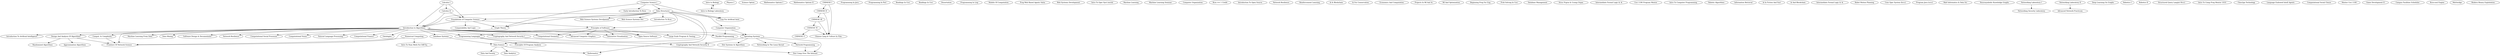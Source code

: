 // CSCI 2024 Template
digraph {
	"CSCI 1100" [label="Computer Science I"]
	"CSCI 1200" [label="Data Structures"]
	"CSCI 2200" [label="Foundations of Computer Science"]
	"CSCI 2500" [label="Computer Organization"]
	"CSCI 2300" [label="Introduction to Algorithms"]
	"CSCI 2600" [label="Principles of Software"]
	"CSCI 4430" [label="Programming Languages"]
	"CSCI 4210" [label="Operating Systems"]
	"BIOL 1010" [label="Intro to Biology"]
	"BIOL 1015" [label="Intro to Biology Laboratory"]
	"BIOL 1010" -> "BIOL 1015"
	"PHYS 1100" [label="Physics I"]
	SCIOP [label="Science Option"]
	"MATH 1010" [label="Calculus I"]
	"MATH 1020" [label="Calculus II"]
	"MATH 1" [label="Mathematics Options I"]
	"MATH 2" [label="Mathematics Options II"]
	"LANG 1410" [label="CHINESE I"]
	"LANG 2410" [label="CHINESE II"]
	"LANG 2420" [label="CHINESE III"]
	"LANG 4430" [label="CHINESE IV"]
	"LANG 4470" [label="CHINESE V"]
	"LANG 4961" [label="Chinese Lang & Culture In Film"]
	"LANG 2420" -> "LANG 4961"
	"CSCI 2220" [label="Programming In Java"]
	"CSCI 2230" [label="Programming In Perl"]
	"CSCI 2940" [label="Readings In Csci"]
	"CSCI 4150" [label="Introduction To Artificial Intelligence"]
	"CSCI 4380" [label="Database Systems"]
	"CSCI 4940" [label="Readings In Csci"]
	"CSCI 9990" [label=Dissertation]
	"CSCI 2210" [label="Programming In Lisp"]
	"CSCI 2400" [label="Models Of Computation"]
	"CSCI 2950" [label="Prog Web Based Agents Salsa"]
	"CSCI 2960" [label="Web Systems Development"]
	"CSCI 4000" [label="Intro To Oper Syst (exch)("]
	"CSCI 4050" [label="Comput. & Complexity"]
	"CSCI 4090" [label="Machine Learning"]
	"CSCI 4250" [label="Frontiers Of Network Science"]
	"CSCI 4800" [label="Numerical Computing"]
	"CSCI 4960" [label="Machine Learning Seminar"]
	"CSCI 2000" [label="Computer Organization"]
	"CSCI 2961" [label="Rcos == 1 Credit"]
	"CSCI 2962" [label="Lisp For Artificial Intel."]
	"CSCI 2963" [label="Introduction To Open Source"]
	"CSCI 4020" [label="Design And Analysis Of Algorithms"]
	"CSCI 4220" [label="Network Programming"]
	"CSCI 4320" [label="Parallel Programming"]
	"CSCI 4961" [label="Network Resilience"]
	"CSCI 4963" [label="Reinforcement Learning"]
	"CSCI 4964" [label="Ai & Blockchain"]
	"CSCI 4965" [label="Ai For Conservation"]
	"CSCI 4966" [label="Economics And Computation"]
	"CSCI 4967" [label="Projects In Ml And Ai"]
	"CSCI 4962" [label="Ml And Optimization"]
	"CSCI 1190" [label="Beginning Prog For Eng"]
	"CSCI 4260" [label="Graph Theory"]
	"CSCI 4820" [label="Intro To Num Meth For Diff Eq"]
	"CSCI 1961" [label="Prob Solving In Csci"]
	"CSCI 2003" [label="Database Management"]
	"CSCI 2005" [label="Struc Prgrm & Ccomp Organ"]
	"CSCI 4968" [label="Intermediate Formal Logic & Ai"]
	"CSCI 2965" [label="Csci 1190 Program Mentor"]
	"CSCI 4100" [label="Machine Learning From Data"]
	"CSCI 4390" [label="Data Mining"]
	"CSCI 4440" [label="Software Design & Documentatio"]
	"CSCI 1010" [label="Intro To Computer Programming"]
	"CSCI 4190" [label="Robotic Algorithms"]
	"CSCI 4969" [label="Information Retrieval"]
	"CSCI 4970" [label="Ai In Fiction And Fact"]
	"CSCI 4971" [label="Ai And Blockchain"]
	"CSCI 4972" [label="Intermediate Formal Logic & Ai"]
	"CSCI 4290" [label="Robot Motion Planning"]
	"CSCI 4600" [label="Data Analytics"]
	"CSCI 1001" [label="Unix Oper System (hvcc)"]
	"CSCI 1008" [label="Program Java (sccc)"]
	"CSCI 4973" [label="Matl Informatics & Data Sci"]
	"CSCI 4974" [label="Neurosymbolic Knowledge Graphs"]
	"CSCI 4650" [label="Networking Laboratory I"]
	"CSCI 4660" [label="Networking Laboratory II"]
	"CSCI 4520" [label="Web Science Systems Develpment"]
	"CSCI 4670" [label="Networking Security Laboratory"]
	"CSCI 4975" [label="Deep Learning On Graphs"]
	"CSCI 4480" [label="Robotics I"]
	"CSCI 4490" [label="Robotics II"]
	"CSCI 4530" [label="Advanced Computer Graphics"]
	"CSCI 2001" [label="Structured Query Lang(at Hvcc)"]
	"CSCI 2964" [label="Intro To Comp Prog Mentor 1010"]
	"CSCI 4950" [label="Class2go Technology"]
	"CSCI 4976" [label="Web Science Systems Dev"]
	"CSCI 4977" [label="Network Resilience"]
	"CSCI 4978" [label="Language Endowed Intell Agents"]
	"CSCI 4979" [label="Computational Social Choice"]
	"CSCI 1940" [label="Mentor Csci 1100"]
	"CSCI 4400" [label=Xinformatics]
	"CSCI 4230" [label="Cryptography And Network Security I"]
	"CSCI 4350" [label="Data Science"]
	"CSCI 4240" [label="Cryptography And Network Security II"]
	"CSCI 4540" [label="Game Development II"]
	"CSCI 4680" [label="Advanced Network Practicum"]
	"CSCI 4941" [label="Campus Facilities Scheduler"]
	"CSCI 4370" [label="Data And Society"]
	"CSCI 4110" [label="Computational Social Processes"]
	"CSCI 4500" [label="Dist Comp Over The Internet"]
	"CSCI 4030" [label="Randomized Algorithms"]
	"CSCI 4040" [label="Approximation Algorithms"]
	"CSCI 4270" [label="Computational Vision"]
	"CSCI 4510" [label="Dist Systems & Algorithms"]
	"CSCI 4130" [label="Natural Language Processing"]
	"CSCI 4450" [label="Principles Of Program Analysis"]
	"CSCI 4550" [label="Interactive Visualization"]
	"CSCI 4120" [label="Computational Finance"]
	"CSCI 4340" [label=Ontologies]
	"CSCI 2941" [label="Rcos-soul Engine"]
	"CSCI 4310" [label="Networking In The Linux Kernel"]
	"CSCI 4460" [label="Large Scale Program & Testing"]
	"CSCI 4420" [label="Computability And Logic"]
	"CSCI 4470" [label="Open Source Software"]
	"CSCI 1960" [label="Mid-bridge"]
	"CSCI 4560" [label="Computational Geometry"]
	"CSCI 4850" [label="Modern Binary Exploitation"]
	"CSCI 1700" [label="Early Introduction To Rcos"]
	"CSCI 2700" [label="Introduction To Rcos"]
	"CSCI 1100" -> "CSCI 1200"
	"CSCI 1200" -> "CSCI 2200"
	"MATH 1010" -> "CSCI 2200"
	"MATH 1020" -> "CSCI 2200"
	"CSCI 1200" -> "CSCI 2500"
	"CSCI 1200" -> "CSCI 2300"
	"CSCI 2200" -> "CSCI 2300"
	"MATH 1010" -> "CSCI 2300"
	"MATH 1020" -> "CSCI 2300"
	"CSCI 1200" -> "CSCI 2600"
	"CSCI 2200" -> "CSCI 2600"
	"CSCI 2300" -> "CSCI 4430"
	"CSCI 2600" -> "CSCI 4430"
	"CSCI 2300" -> "CSCI 4210"
	"CSCI 2500" -> "CSCI 4210"
	"BIOL 1015" -> "BIOL 1010"
	"MATH 1010" -> "MATH 1020"
	"LANG 1410" -> "LANG 2410"
	"LANG 2410" -> "LANG 2420"
	"LANG 2420" -> "LANG 4430"
	"LANG 4430" -> "LANG 4470"
	"LANG 1410" -> "LANG 4961"
	"LANG 2410" -> "LANG 4961"
	"LANG 4430" -> "LANG 4961"
	"CSCI 2300" -> "CSCI 4150"
	"CSCI 2300" -> "CSCI 4380"
	"CSCI 2300" -> "CSCI 4050"
	"CSCI 2300" -> "CSCI 4250"
	"CSCI 4020" -> "CSCI 4250"
	"CSCI 4050" -> "CSCI 4250"
	"CSCI 4260" -> "CSCI 4250"
	"CSCI 4800" -> "CSCI 4250"
	"CSCI 1100" -> "CSCI 2962"
	"CSCI 1200" -> "CSCI 2962"
	"CSCI 2300" -> "CSCI 4020"
	"CSCI 4210" -> "CSCI 4220"
	"CSCI 2300" -> "CSCI 4320"
	"CSCI 2500" -> "CSCI 4320"
	"CSCI 1100" -> "CSCI 4260"
	"CSCI 1200" -> "CSCI 4260"
	"CSCI 2200" -> "CSCI 4260"
	"CSCI 4800" -> "CSCI 4820"
	"CSCI 2300" -> "CSCI 4100"
	"CSCI 2300" -> "CSCI 4390"
	"CSCI 2300" -> "CSCI 4440"
	"CSCI 4350" -> "CSCI 4600"
	"CSCI 1200" -> "CSCI 4520"
	"CSCI 4650" -> "CSCI 4670"
	"CSCI 2300" -> "CSCI 4530"
	"CSCI 2600" -> "CSCI 4530"
	"CSCI 1200" -> "CSCI 4976"
	"CSCI 2300" -> "CSCI 4977"
	"CSCI 1200" -> "CSCI 4400"
	"CSCI 4350" -> "CSCI 4400"
	"CSCI 2300" -> "CSCI 4230"
	"CSCI 1200" -> "CSCI 4350"
	"CSCI 4380" -> "CSCI 4350"
	"CSCI 4210" -> "CSCI 4240"
	"CSCI 4230" -> "CSCI 4240"
	"CSCI 4660" -> "CSCI 4680"
	"CSCI 4350" -> "CSCI 4370"
	"CSCI 2300" -> "CSCI 4110"
	"CSCI 4210" -> "CSCI 4500"
	"CSCI 4220" -> "CSCI 4500"
	"CSCI 4430" -> "CSCI 4500"
	"CSCI 4020" -> "CSCI 4030"
	"CSCI 4020" -> "CSCI 4040"
	"CSCI 2300" -> "CSCI 4270"
	"CSCI 4210" -> "CSCI 4510"
	"CSCI 2300" -> "CSCI 4130"
	"CSCI 4430" -> "CSCI 4450"
	"CSCI 2300" -> "CSCI 4550"
	"CSCI 2600" -> "CSCI 4550"
	"CSCI 2300" -> "CSCI 4120"
	"CSCI 2300" -> "CSCI 4340"
	"CSCI 4210" -> "CSCI 4310"
	"CSCI 2600" -> "CSCI 4460"
	"CSCI 2200" -> "CSCI 4420"
	"CSCI 2300" -> "CSCI 4470"
	"CSCI 2600" -> "CSCI 4470"
	"CSCI 2300" -> "CSCI 4560"
	"CSCI 2600" -> "CSCI 4560"
	"CSCI 1100" -> "CSCI 1700"
	"CSCI 1200" -> "CSCI 2700"
}
